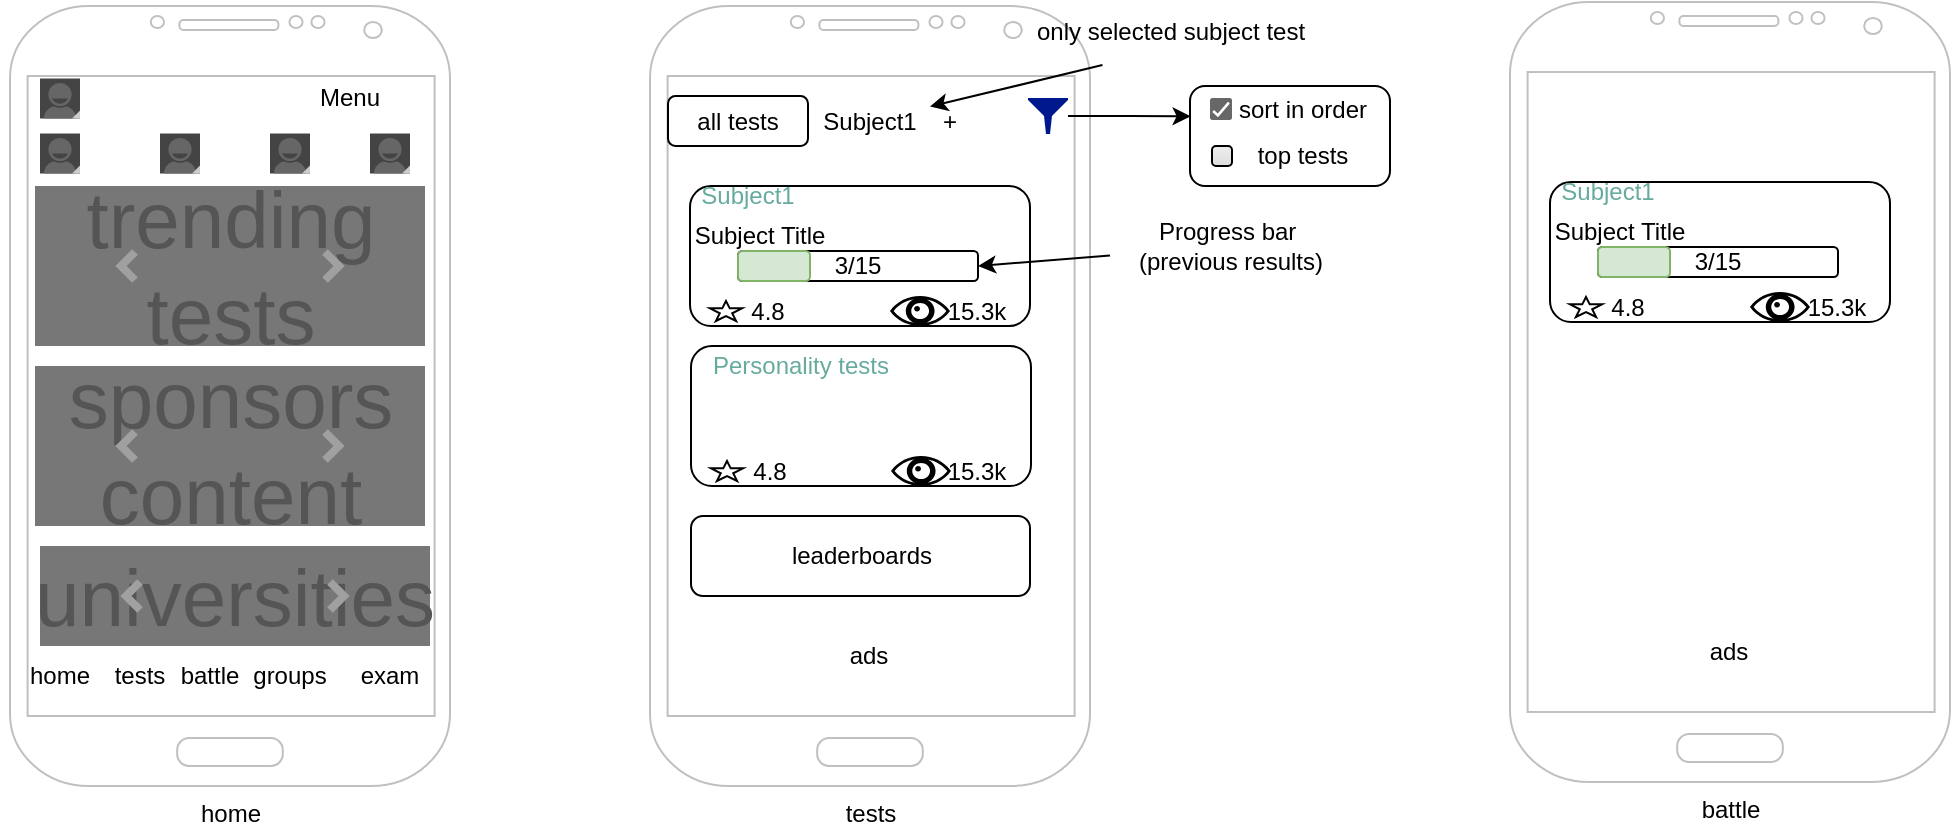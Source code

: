 <mxfile version="24.8.4">
  <diagram name="Page-1" id="123cZ_OKSwIK1ZScKi5q">
    <mxGraphModel dx="1110" dy="641" grid="1" gridSize="10" guides="1" tooltips="1" connect="1" arrows="1" fold="1" page="1" pageScale="1" pageWidth="827" pageHeight="1169" math="0" shadow="0">
      <root>
        <mxCell id="0" />
        <mxCell id="1" parent="0" />
        <mxCell id="wzdESjiVcGSlcyJqAEbl-3" value="home" style="verticalLabelPosition=bottom;verticalAlign=top;html=1;shadow=0;dashed=0;strokeWidth=1;shape=mxgraph.android.phone2;strokeColor=#c0c0c0;" vertex="1" parent="1">
          <mxGeometry x="50" y="290" width="220" height="390" as="geometry" />
        </mxCell>
        <mxCell id="wzdESjiVcGSlcyJqAEbl-4" value="" style="verticalLabelPosition=bottom;verticalAlign=top;html=1;shadow=0;dashed=0;strokeWidth=1;shape=mxgraph.android.contact_badge_normal;sketch=0;" vertex="1" parent="1">
          <mxGeometry x="65" y="326.25" width="20" height="20" as="geometry" />
        </mxCell>
        <mxCell id="wzdESjiVcGSlcyJqAEbl-7" value="Menu" style="text;html=1;align=center;verticalAlign=middle;whiteSpace=wrap;rounded=0;" vertex="1" parent="1">
          <mxGeometry x="190" y="321.25" width="60" height="30" as="geometry" />
        </mxCell>
        <mxCell id="wzdESjiVcGSlcyJqAEbl-8" value="" style="verticalLabelPosition=bottom;verticalAlign=top;html=1;shadow=0;dashed=0;strokeWidth=1;shape=mxgraph.android.contact_badge_normal;sketch=0;" vertex="1" parent="1">
          <mxGeometry x="65" y="353.75" width="20" height="20" as="geometry" />
        </mxCell>
        <mxCell id="wzdESjiVcGSlcyJqAEbl-9" value="" style="verticalLabelPosition=bottom;verticalAlign=top;html=1;shadow=0;dashed=0;strokeWidth=1;shape=mxgraph.android.contact_badge_normal;sketch=0;" vertex="1" parent="1">
          <mxGeometry x="125" y="353.75" width="20" height="20" as="geometry" />
        </mxCell>
        <mxCell id="wzdESjiVcGSlcyJqAEbl-10" value="" style="verticalLabelPosition=bottom;verticalAlign=top;html=1;shadow=0;dashed=0;strokeWidth=1;shape=mxgraph.android.contact_badge_normal;sketch=0;" vertex="1" parent="1">
          <mxGeometry x="180" y="353.75" width="20" height="20" as="geometry" />
        </mxCell>
        <mxCell id="wzdESjiVcGSlcyJqAEbl-11" value="" style="verticalLabelPosition=bottom;verticalAlign=top;html=1;shadow=0;dashed=0;strokeWidth=1;shape=mxgraph.android.contact_badge_normal;sketch=0;" vertex="1" parent="1">
          <mxGeometry x="230" y="353.75" width="20" height="20" as="geometry" />
        </mxCell>
        <mxCell id="wzdESjiVcGSlcyJqAEbl-12" value="home" style="text;html=1;align=center;verticalAlign=middle;whiteSpace=wrap;rounded=0;" vertex="1" parent="1">
          <mxGeometry x="45" y="610" width="60" height="30" as="geometry" />
        </mxCell>
        <mxCell id="wzdESjiVcGSlcyJqAEbl-13" value="tests" style="text;html=1;align=center;verticalAlign=middle;whiteSpace=wrap;rounded=0;" vertex="1" parent="1">
          <mxGeometry x="85" y="610" width="60" height="30" as="geometry" />
        </mxCell>
        <mxCell id="wzdESjiVcGSlcyJqAEbl-14" value="battle" style="text;html=1;align=center;verticalAlign=middle;whiteSpace=wrap;rounded=0;" vertex="1" parent="1">
          <mxGeometry x="120" y="610" width="60" height="30" as="geometry" />
        </mxCell>
        <mxCell id="wzdESjiVcGSlcyJqAEbl-15" value="groups" style="text;html=1;align=center;verticalAlign=middle;whiteSpace=wrap;rounded=0;" vertex="1" parent="1">
          <mxGeometry x="160" y="610" width="60" height="30" as="geometry" />
        </mxCell>
        <mxCell id="wzdESjiVcGSlcyJqAEbl-16" value="exam" style="text;html=1;align=center;verticalAlign=middle;whiteSpace=wrap;rounded=0;" vertex="1" parent="1">
          <mxGeometry x="210" y="610" width="60" height="30" as="geometry" />
        </mxCell>
        <mxCell id="wzdESjiVcGSlcyJqAEbl-21" value="leaderboards" style="rounded=1;whiteSpace=wrap;html=1;" vertex="1" parent="1">
          <mxGeometry x="390.5" y="545" width="169.5" height="40" as="geometry" />
        </mxCell>
        <mxCell id="wzdESjiVcGSlcyJqAEbl-24" value="tests" style="verticalLabelPosition=bottom;verticalAlign=top;html=1;shadow=0;dashed=0;strokeWidth=1;shape=mxgraph.android.phone2;strokeColor=#c0c0c0;" vertex="1" parent="1">
          <mxGeometry x="370" y="290" width="220" height="390" as="geometry" />
        </mxCell>
        <mxCell id="wzdESjiVcGSlcyJqAEbl-25" value="all tests" style="rounded=1;whiteSpace=wrap;html=1;" vertex="1" parent="1">
          <mxGeometry x="379" y="335" width="70" height="25" as="geometry" />
        </mxCell>
        <mxCell id="wzdESjiVcGSlcyJqAEbl-26" value="Subject1" style="text;html=1;align=center;verticalAlign=middle;whiteSpace=wrap;rounded=0;" vertex="1" parent="1">
          <mxGeometry x="450" y="332.5" width="60" height="30" as="geometry" />
        </mxCell>
        <mxCell id="wzdESjiVcGSlcyJqAEbl-28" value="+" style="text;html=1;align=center;verticalAlign=middle;whiteSpace=wrap;rounded=0;" vertex="1" parent="1">
          <mxGeometry x="490" y="332.5" width="60" height="30" as="geometry" />
        </mxCell>
        <mxCell id="wzdESjiVcGSlcyJqAEbl-29" value="" style="rounded=1;whiteSpace=wrap;html=1;" vertex="1" parent="1">
          <mxGeometry x="390" y="380" width="170" height="70" as="geometry" />
        </mxCell>
        <mxCell id="wzdESjiVcGSlcyJqAEbl-32" value="Subject1" style="text;html=1;align=center;verticalAlign=middle;whiteSpace=wrap;rounded=0;fontColor=#67AB9F;" vertex="1" parent="1">
          <mxGeometry x="389" y="370" width="60" height="30" as="geometry" />
        </mxCell>
        <mxCell id="wzdESjiVcGSlcyJqAEbl-33" value="Subject Title" style="text;html=1;align=center;verticalAlign=middle;whiteSpace=wrap;rounded=0;fontColor=#000000;" vertex="1" parent="1">
          <mxGeometry x="390" y="390" width="70" height="30" as="geometry" />
        </mxCell>
        <mxCell id="wzdESjiVcGSlcyJqAEbl-34" value="" style="group" vertex="1" connectable="0" parent="1">
          <mxGeometry x="414" y="412.5" width="120" height="15" as="geometry" />
        </mxCell>
        <mxCell id="wzdESjiVcGSlcyJqAEbl-30" value="3/15" style="rounded=1;whiteSpace=wrap;html=1;" vertex="1" parent="wzdESjiVcGSlcyJqAEbl-34">
          <mxGeometry width="120" height="15" as="geometry" />
        </mxCell>
        <mxCell id="wzdESjiVcGSlcyJqAEbl-31" value="" style="rounded=1;whiteSpace=wrap;html=1;fillColor=#d5e8d4;strokeColor=#82b366;" vertex="1" parent="wzdESjiVcGSlcyJqAEbl-34">
          <mxGeometry width="36" height="15" as="geometry" />
        </mxCell>
        <mxCell id="wzdESjiVcGSlcyJqAEbl-42" value="" style="group" vertex="1" connectable="0" parent="1">
          <mxGeometry x="490" y="430" width="70" height="25" as="geometry" />
        </mxCell>
        <mxCell id="wzdESjiVcGSlcyJqAEbl-38" value="" style="group" vertex="1" connectable="0" parent="wzdESjiVcGSlcyJqAEbl-42">
          <mxGeometry x="30" width="40" height="25" as="geometry" />
        </mxCell>
        <mxCell id="wzdESjiVcGSlcyJqAEbl-40" value="15.3k" style="text;html=1;align=center;verticalAlign=middle;whiteSpace=wrap;rounded=0;fontColor=#000000;" vertex="1" parent="wzdESjiVcGSlcyJqAEbl-38">
          <mxGeometry x="0.952" width="24.762" height="25" as="geometry" />
        </mxCell>
        <mxCell id="wzdESjiVcGSlcyJqAEbl-41" value="" style="shape=mxgraph.signs.healthcare.eye;html=1;pointerEvents=1;fillColor=#000000;strokeColor=none;verticalLabelPosition=bottom;verticalAlign=top;align=center;" vertex="1" parent="wzdESjiVcGSlcyJqAEbl-42">
          <mxGeometry y="5" width="30" height="15" as="geometry" />
        </mxCell>
        <mxCell id="wzdESjiVcGSlcyJqAEbl-43" value="" style="group" vertex="1" connectable="0" parent="1">
          <mxGeometry x="400" y="430" width="58" height="25" as="geometry" />
        </mxCell>
        <mxCell id="wzdESjiVcGSlcyJqAEbl-37" value="" style="group" vertex="1" connectable="0" parent="wzdESjiVcGSlcyJqAEbl-43">
          <mxGeometry x="16" width="42" height="25" as="geometry" />
        </mxCell>
        <mxCell id="wzdESjiVcGSlcyJqAEbl-36" value="4.8" style="text;html=1;align=center;verticalAlign=middle;whiteSpace=wrap;rounded=0;fontColor=#000000;" vertex="1" parent="wzdESjiVcGSlcyJqAEbl-37">
          <mxGeometry width="26" height="25" as="geometry" />
        </mxCell>
        <mxCell id="wzdESjiVcGSlcyJqAEbl-35" value="" style="verticalLabelPosition=bottom;verticalAlign=top;html=1;shape=mxgraph.basic.star" vertex="1" parent="wzdESjiVcGSlcyJqAEbl-43">
          <mxGeometry y="7.5" width="16" height="10" as="geometry" />
        </mxCell>
        <mxCell id="wzdESjiVcGSlcyJqAEbl-44" value="" style="endArrow=classic;html=1;rounded=0;entryX=1;entryY=0.5;entryDx=0;entryDy=0;" edge="1" parent="1" source="wzdESjiVcGSlcyJqAEbl-45" target="wzdESjiVcGSlcyJqAEbl-30">
          <mxGeometry width="50" height="50" relative="1" as="geometry">
            <mxPoint x="640" y="360" as="sourcePoint" />
            <mxPoint x="610" y="550" as="targetPoint" />
          </mxGeometry>
        </mxCell>
        <mxCell id="wzdESjiVcGSlcyJqAEbl-45" value="Progress bar&amp;nbsp;&lt;div&gt;(previous results)&lt;/div&gt;" style="text;html=1;align=center;verticalAlign=middle;resizable=0;points=[];autosize=1;strokeColor=none;fillColor=none;" vertex="1" parent="1">
          <mxGeometry x="600" y="390" width="120" height="40" as="geometry" />
        </mxCell>
        <mxCell id="wzdESjiVcGSlcyJqAEbl-46" value="" style="endArrow=classic;html=1;rounded=0;exitX=0.289;exitY=1.051;exitDx=0;exitDy=0;exitPerimeter=0;" edge="1" parent="1" source="wzdESjiVcGSlcyJqAEbl-47" target="wzdESjiVcGSlcyJqAEbl-26">
          <mxGeometry width="50" height="50" relative="1" as="geometry">
            <mxPoint x="630" y="310" as="sourcePoint" />
            <mxPoint x="544" y="430" as="targetPoint" />
          </mxGeometry>
        </mxCell>
        <mxCell id="wzdESjiVcGSlcyJqAEbl-47" value="only selected subject test" style="text;html=1;align=center;verticalAlign=middle;resizable=0;points=[];autosize=1;strokeColor=none;fillColor=none;" vertex="1" parent="1">
          <mxGeometry x="550" y="288" width="160" height="30" as="geometry" />
        </mxCell>
        <mxCell id="wzdESjiVcGSlcyJqAEbl-48" value="" style="rounded=1;whiteSpace=wrap;html=1;" vertex="1" parent="1">
          <mxGeometry x="390.5" y="460" width="170" height="70" as="geometry" />
        </mxCell>
        <mxCell id="wzdESjiVcGSlcyJqAEbl-49" value="Personality tests" style="text;html=1;align=center;verticalAlign=middle;whiteSpace=wrap;rounded=0;fontColor=#67AB9F;" vertex="1" parent="1">
          <mxGeometry x="399.5" y="455" width="90.5" height="30" as="geometry" />
        </mxCell>
        <mxCell id="wzdESjiVcGSlcyJqAEbl-54" value="" style="group" vertex="1" connectable="0" parent="1">
          <mxGeometry x="490.5" y="510" width="70" height="25" as="geometry" />
        </mxCell>
        <mxCell id="wzdESjiVcGSlcyJqAEbl-55" value="" style="group" vertex="1" connectable="0" parent="wzdESjiVcGSlcyJqAEbl-54">
          <mxGeometry x="30" width="40" height="25" as="geometry" />
        </mxCell>
        <mxCell id="wzdESjiVcGSlcyJqAEbl-56" value="15.3k" style="text;html=1;align=center;verticalAlign=middle;whiteSpace=wrap;rounded=0;fontColor=#000000;" vertex="1" parent="wzdESjiVcGSlcyJqAEbl-55">
          <mxGeometry x="0.952" width="24.762" height="25" as="geometry" />
        </mxCell>
        <mxCell id="wzdESjiVcGSlcyJqAEbl-57" value="" style="shape=mxgraph.signs.healthcare.eye;html=1;pointerEvents=1;fillColor=#000000;strokeColor=none;verticalLabelPosition=bottom;verticalAlign=top;align=center;" vertex="1" parent="wzdESjiVcGSlcyJqAEbl-54">
          <mxGeometry y="5" width="30" height="15" as="geometry" />
        </mxCell>
        <mxCell id="wzdESjiVcGSlcyJqAEbl-58" value="" style="group" vertex="1" connectable="0" parent="1">
          <mxGeometry x="400.5" y="510" width="58" height="25" as="geometry" />
        </mxCell>
        <mxCell id="wzdESjiVcGSlcyJqAEbl-59" value="" style="group" vertex="1" connectable="0" parent="wzdESjiVcGSlcyJqAEbl-58">
          <mxGeometry x="16" width="42" height="25" as="geometry" />
        </mxCell>
        <mxCell id="wzdESjiVcGSlcyJqAEbl-60" value="4.8" style="text;html=1;align=center;verticalAlign=middle;whiteSpace=wrap;rounded=0;fontColor=#000000;" vertex="1" parent="wzdESjiVcGSlcyJqAEbl-59">
          <mxGeometry width="26" height="25" as="geometry" />
        </mxCell>
        <mxCell id="wzdESjiVcGSlcyJqAEbl-61" value="" style="verticalLabelPosition=bottom;verticalAlign=top;html=1;shape=mxgraph.basic.star" vertex="1" parent="wzdESjiVcGSlcyJqAEbl-58">
          <mxGeometry y="7.5" width="16" height="10" as="geometry" />
        </mxCell>
        <mxCell id="wzdESjiVcGSlcyJqAEbl-72" value="" style="sketch=0;aspect=fixed;pointerEvents=1;shadow=0;dashed=0;html=1;strokeColor=none;labelPosition=center;verticalLabelPosition=bottom;verticalAlign=top;align=center;fillColor=#00188D;shape=mxgraph.mscae.enterprise.filter" vertex="1" parent="1">
          <mxGeometry x="559" y="336" width="20" height="18" as="geometry" />
        </mxCell>
        <mxCell id="wzdESjiVcGSlcyJqAEbl-77" style="edgeStyle=orthogonalEdgeStyle;rounded=0;orthogonalLoop=1;jettySize=auto;html=1;entryX=0.003;entryY=0.303;entryDx=0;entryDy=0;entryPerimeter=0;" edge="1" parent="1" source="wzdESjiVcGSlcyJqAEbl-72" target="wzdESjiVcGSlcyJqAEbl-74">
          <mxGeometry relative="1" as="geometry" />
        </mxCell>
        <mxCell id="wzdESjiVcGSlcyJqAEbl-80" value="" style="group" vertex="1" connectable="0" parent="1">
          <mxGeometry x="640" y="326.5" width="101" height="53.5" as="geometry" />
        </mxCell>
        <mxCell id="wzdESjiVcGSlcyJqAEbl-74" value="" style="rounded=1;whiteSpace=wrap;html=1;" vertex="1" parent="wzdESjiVcGSlcyJqAEbl-80">
          <mxGeometry y="3.5" width="100" height="50" as="geometry" />
        </mxCell>
        <mxCell id="wzdESjiVcGSlcyJqAEbl-75" value="" style="html=1;shadow=0;dashed=0;shape=mxgraph.bootstrap.checkbox2;labelPosition=right;verticalLabelPosition=middle;align=left;verticalAlign=middle;gradientColor=#DEDEDE;fillColor=#EDEDED;checked=0;spacing=5;checkedFill=#0085FC;checkedStroke=#ffffff;sketch=0;" vertex="1" parent="wzdESjiVcGSlcyJqAEbl-80">
          <mxGeometry x="11" y="33.5" width="10" height="10" as="geometry" />
        </mxCell>
        <mxCell id="wzdESjiVcGSlcyJqAEbl-76" value="" style="dashed=0;labelPosition=right;align=left;shape=mxgraph.gmdl.checkbox;strokeColor=none;fillColor=#676767;strokeWidth=2;aspect=fixed;sketch=0;html=1;" vertex="1" parent="wzdESjiVcGSlcyJqAEbl-80">
          <mxGeometry x="10" y="9.5" width="11" height="11" as="geometry" />
        </mxCell>
        <mxCell id="wzdESjiVcGSlcyJqAEbl-78" value="sort in order" style="text;html=1;align=center;verticalAlign=middle;resizable=0;points=[];autosize=1;strokeColor=none;fillColor=none;" vertex="1" parent="wzdESjiVcGSlcyJqAEbl-80">
          <mxGeometry x="11" width="90" height="30" as="geometry" />
        </mxCell>
        <mxCell id="wzdESjiVcGSlcyJqAEbl-79" value="top tests" style="text;html=1;align=center;verticalAlign=middle;resizable=0;points=[];autosize=1;strokeColor=none;fillColor=none;" vertex="1" parent="wzdESjiVcGSlcyJqAEbl-80">
          <mxGeometry x="21" y="23.5" width="70" height="30" as="geometry" />
        </mxCell>
        <mxCell id="wzdESjiVcGSlcyJqAEbl-87" value="trending tests" style="html=1;shadow=0;dashed=0;strokeColor=none;strokeWidth=1;fillColor=#777777;fontColor=#555555;whiteSpace=wrap;align=center;verticalAlign=middle;fontStyle=0;fontSize=40;" vertex="1" parent="1">
          <mxGeometry x="62.5" y="380" width="195" height="80" as="geometry" />
        </mxCell>
        <mxCell id="wzdESjiVcGSlcyJqAEbl-88" value="" style="html=1;verticalLabelPosition=bottom;labelBackgroundColor=#ffffff;verticalAlign=top;shadow=0;dashed=0;strokeWidth=4;shape=mxgraph.ios7.misc.more;strokeColor=#a0a0a0;" vertex="1" parent="wzdESjiVcGSlcyJqAEbl-87">
          <mxGeometry x="1" y="0.5" width="7" height="14" relative="1" as="geometry">
            <mxPoint x="-50" y="-7" as="offset" />
          </mxGeometry>
        </mxCell>
        <mxCell id="wzdESjiVcGSlcyJqAEbl-89" value="" style="flipH=1;html=1;verticalLabelPosition=bottom;labelBackgroundColor=#ffffff;verticalAlign=top;shadow=0;dashed=0;strokeWidth=4;shape=mxgraph.ios7.misc.more;strokeColor=#a0a0a0;" vertex="1" parent="wzdESjiVcGSlcyJqAEbl-87">
          <mxGeometry y="0.5" width="7" height="14" relative="1" as="geometry">
            <mxPoint x="43" y="-7" as="offset" />
          </mxGeometry>
        </mxCell>
        <mxCell id="wzdESjiVcGSlcyJqAEbl-91" value="sponsors&lt;div&gt;content&lt;/div&gt;" style="html=1;shadow=0;dashed=0;strokeColor=none;strokeWidth=1;fillColor=#777777;fontColor=#555555;whiteSpace=wrap;align=center;verticalAlign=middle;fontStyle=0;fontSize=40;" vertex="1" parent="1">
          <mxGeometry x="62.5" y="470" width="195" height="80" as="geometry" />
        </mxCell>
        <mxCell id="wzdESjiVcGSlcyJqAEbl-92" value="" style="html=1;verticalLabelPosition=bottom;labelBackgroundColor=#ffffff;verticalAlign=top;shadow=0;dashed=0;strokeWidth=4;shape=mxgraph.ios7.misc.more;strokeColor=#a0a0a0;" vertex="1" parent="wzdESjiVcGSlcyJqAEbl-91">
          <mxGeometry x="1" y="0.5" width="7" height="14" relative="1" as="geometry">
            <mxPoint x="-50" y="-7" as="offset" />
          </mxGeometry>
        </mxCell>
        <mxCell id="wzdESjiVcGSlcyJqAEbl-93" value="" style="flipH=1;html=1;verticalLabelPosition=bottom;labelBackgroundColor=#ffffff;verticalAlign=top;shadow=0;dashed=0;strokeWidth=4;shape=mxgraph.ios7.misc.more;strokeColor=#a0a0a0;" vertex="1" parent="wzdESjiVcGSlcyJqAEbl-91">
          <mxGeometry y="0.5" width="7" height="14" relative="1" as="geometry">
            <mxPoint x="43" y="-7" as="offset" />
          </mxGeometry>
        </mxCell>
        <mxCell id="wzdESjiVcGSlcyJqAEbl-95" value="universities" style="html=1;shadow=0;dashed=0;strokeColor=none;strokeWidth=1;fillColor=#777777;fontColor=#555555;whiteSpace=wrap;align=center;verticalAlign=middle;fontStyle=0;fontSize=40;" vertex="1" parent="1">
          <mxGeometry x="65" y="560" width="195" height="50" as="geometry" />
        </mxCell>
        <mxCell id="wzdESjiVcGSlcyJqAEbl-96" value="" style="html=1;verticalLabelPosition=bottom;labelBackgroundColor=#ffffff;verticalAlign=top;shadow=0;dashed=0;strokeWidth=4;shape=mxgraph.ios7.misc.more;strokeColor=#a0a0a0;" vertex="1" parent="wzdESjiVcGSlcyJqAEbl-95">
          <mxGeometry x="1" y="0.5" width="7" height="14" relative="1" as="geometry">
            <mxPoint x="-50" y="-7" as="offset" />
          </mxGeometry>
        </mxCell>
        <mxCell id="wzdESjiVcGSlcyJqAEbl-97" value="" style="flipH=1;html=1;verticalLabelPosition=bottom;labelBackgroundColor=#ffffff;verticalAlign=top;shadow=0;dashed=0;strokeWidth=4;shape=mxgraph.ios7.misc.more;strokeColor=#a0a0a0;" vertex="1" parent="wzdESjiVcGSlcyJqAEbl-95">
          <mxGeometry y="0.5" width="7" height="14" relative="1" as="geometry">
            <mxPoint x="43" y="-7" as="offset" />
          </mxGeometry>
        </mxCell>
        <mxCell id="wzdESjiVcGSlcyJqAEbl-100" value="ads" style="text;html=1;align=center;verticalAlign=middle;resizable=0;points=[];autosize=1;strokeColor=none;fillColor=none;" vertex="1" parent="1">
          <mxGeometry x="458.5" y="600" width="40" height="30" as="geometry" />
        </mxCell>
        <mxCell id="wzdESjiVcGSlcyJqAEbl-103" value="battle" style="verticalLabelPosition=bottom;verticalAlign=top;html=1;shadow=0;dashed=0;strokeWidth=1;shape=mxgraph.android.phone2;strokeColor=#c0c0c0;" vertex="1" parent="1">
          <mxGeometry x="800" y="288" width="220" height="390" as="geometry" />
        </mxCell>
        <mxCell id="wzdESjiVcGSlcyJqAEbl-107" value="" style="rounded=1;whiteSpace=wrap;html=1;" vertex="1" parent="1">
          <mxGeometry x="820" y="378" width="170" height="70" as="geometry" />
        </mxCell>
        <mxCell id="wzdESjiVcGSlcyJqAEbl-108" value="Subject1" style="text;html=1;align=center;verticalAlign=middle;whiteSpace=wrap;rounded=0;fontColor=#67AB9F;" vertex="1" parent="1">
          <mxGeometry x="819" y="368" width="60" height="30" as="geometry" />
        </mxCell>
        <mxCell id="wzdESjiVcGSlcyJqAEbl-109" value="Subject Title" style="text;html=1;align=center;verticalAlign=middle;whiteSpace=wrap;rounded=0;fontColor=#000000;" vertex="1" parent="1">
          <mxGeometry x="820" y="388" width="70" height="30" as="geometry" />
        </mxCell>
        <mxCell id="wzdESjiVcGSlcyJqAEbl-110" value="" style="group" vertex="1" connectable="0" parent="1">
          <mxGeometry x="844" y="410.5" width="120" height="15" as="geometry" />
        </mxCell>
        <mxCell id="wzdESjiVcGSlcyJqAEbl-111" value="3/15" style="rounded=1;whiteSpace=wrap;html=1;" vertex="1" parent="wzdESjiVcGSlcyJqAEbl-110">
          <mxGeometry width="120" height="15" as="geometry" />
        </mxCell>
        <mxCell id="wzdESjiVcGSlcyJqAEbl-112" value="" style="rounded=1;whiteSpace=wrap;html=1;fillColor=#d5e8d4;strokeColor=#82b366;" vertex="1" parent="wzdESjiVcGSlcyJqAEbl-110">
          <mxGeometry width="36" height="15" as="geometry" />
        </mxCell>
        <mxCell id="wzdESjiVcGSlcyJqAEbl-113" value="" style="group" vertex="1" connectable="0" parent="1">
          <mxGeometry x="920" y="428" width="70" height="25" as="geometry" />
        </mxCell>
        <mxCell id="wzdESjiVcGSlcyJqAEbl-114" value="" style="group" vertex="1" connectable="0" parent="wzdESjiVcGSlcyJqAEbl-113">
          <mxGeometry x="30" width="40" height="25" as="geometry" />
        </mxCell>
        <mxCell id="wzdESjiVcGSlcyJqAEbl-115" value="15.3k" style="text;html=1;align=center;verticalAlign=middle;whiteSpace=wrap;rounded=0;fontColor=#000000;" vertex="1" parent="wzdESjiVcGSlcyJqAEbl-114">
          <mxGeometry x="0.952" width="24.762" height="25" as="geometry" />
        </mxCell>
        <mxCell id="wzdESjiVcGSlcyJqAEbl-116" value="" style="shape=mxgraph.signs.healthcare.eye;html=1;pointerEvents=1;fillColor=#000000;strokeColor=none;verticalLabelPosition=bottom;verticalAlign=top;align=center;" vertex="1" parent="wzdESjiVcGSlcyJqAEbl-113">
          <mxGeometry y="5" width="30" height="15" as="geometry" />
        </mxCell>
        <mxCell id="wzdESjiVcGSlcyJqAEbl-117" value="" style="group" vertex="1" connectable="0" parent="1">
          <mxGeometry x="830" y="428" width="58" height="25" as="geometry" />
        </mxCell>
        <mxCell id="wzdESjiVcGSlcyJqAEbl-118" value="" style="group" vertex="1" connectable="0" parent="wzdESjiVcGSlcyJqAEbl-117">
          <mxGeometry x="16" width="42" height="25" as="geometry" />
        </mxCell>
        <mxCell id="wzdESjiVcGSlcyJqAEbl-119" value="4.8" style="text;html=1;align=center;verticalAlign=middle;whiteSpace=wrap;rounded=0;fontColor=#000000;" vertex="1" parent="wzdESjiVcGSlcyJqAEbl-118">
          <mxGeometry width="26" height="25" as="geometry" />
        </mxCell>
        <mxCell id="wzdESjiVcGSlcyJqAEbl-120" value="" style="verticalLabelPosition=bottom;verticalAlign=top;html=1;shape=mxgraph.basic.star" vertex="1" parent="wzdESjiVcGSlcyJqAEbl-117">
          <mxGeometry y="7.5" width="16" height="10" as="geometry" />
        </mxCell>
        <mxCell id="wzdESjiVcGSlcyJqAEbl-133" value="ads" style="text;html=1;align=center;verticalAlign=middle;resizable=0;points=[];autosize=1;strokeColor=none;fillColor=none;" vertex="1" parent="1">
          <mxGeometry x="888.5" y="598" width="40" height="30" as="geometry" />
        </mxCell>
      </root>
    </mxGraphModel>
  </diagram>
</mxfile>
